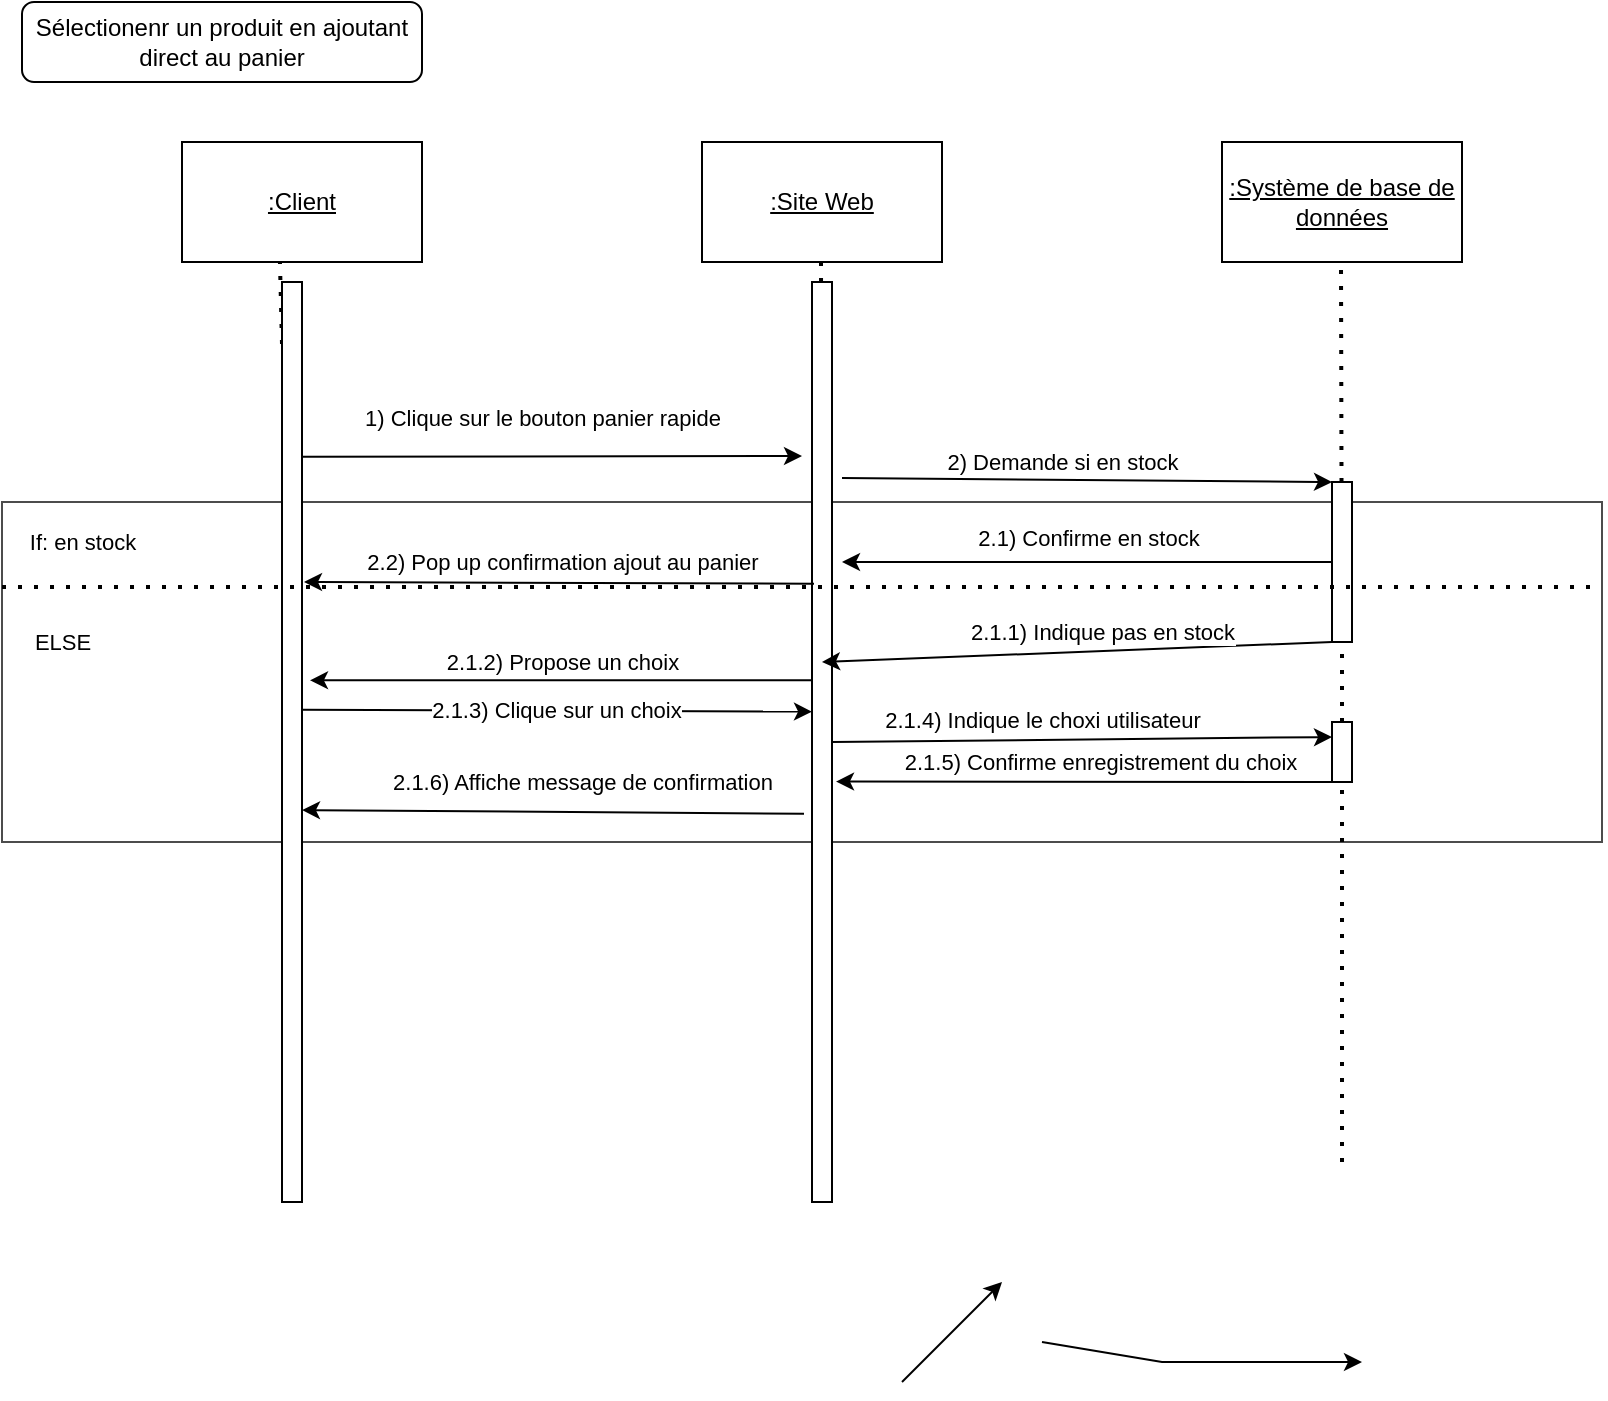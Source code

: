<mxfile version="21.4.0" type="github">
  <diagram name="Page-1" id="CqRH3z8H7aDJu9y7aV37">
    <mxGraphModel dx="1434" dy="764" grid="1" gridSize="10" guides="1" tooltips="1" connect="1" arrows="1" fold="1" page="1" pageScale="1" pageWidth="827" pageHeight="1169" math="0" shadow="0">
      <root>
        <mxCell id="0" />
        <mxCell id="1" parent="0" />
        <mxCell id="16BfrSYl4xsDneb--N48-26" value="" style="rounded=0;whiteSpace=wrap;html=1;align=left;opacity=70;" vertex="1" parent="1">
          <mxGeometry x="20" y="340" width="800" height="170" as="geometry" />
        </mxCell>
        <mxCell id="16BfrSYl4xsDneb--N48-1" value="&lt;u&gt;:Client&lt;/u&gt;" style="rounded=0;whiteSpace=wrap;html=1;" vertex="1" parent="1">
          <mxGeometry x="110" y="160" width="120" height="60" as="geometry" />
        </mxCell>
        <mxCell id="16BfrSYl4xsDneb--N48-2" value="&lt;u&gt;:Site Web&lt;/u&gt;" style="rounded=0;whiteSpace=wrap;html=1;" vertex="1" parent="1">
          <mxGeometry x="370" y="160" width="120" height="60" as="geometry" />
        </mxCell>
        <mxCell id="16BfrSYl4xsDneb--N48-3" value="&lt;u&gt;:Système de base de données&lt;/u&gt;" style="rounded=0;whiteSpace=wrap;html=1;" vertex="1" parent="1">
          <mxGeometry x="630" y="160" width="120" height="60" as="geometry" />
        </mxCell>
        <mxCell id="16BfrSYl4xsDneb--N48-4" value="Sélectionenr un produit en ajoutant direct au panier" style="rounded=1;whiteSpace=wrap;html=1;" vertex="1" parent="1">
          <mxGeometry x="30" y="90" width="200" height="40" as="geometry" />
        </mxCell>
        <mxCell id="16BfrSYl4xsDneb--N48-5" value="" style="endArrow=none;dashed=1;html=1;dashPattern=1 3;strokeWidth=2;rounded=0;entryX=0.408;entryY=0.993;entryDx=0;entryDy=0;entryPerimeter=0;" edge="1" parent="1" source="16BfrSYl4xsDneb--N48-8" target="16BfrSYl4xsDneb--N48-1">
          <mxGeometry width="50" height="50" relative="1" as="geometry">
            <mxPoint x="160" y="761.429" as="sourcePoint" />
            <mxPoint x="480" y="350" as="targetPoint" />
          </mxGeometry>
        </mxCell>
        <mxCell id="16BfrSYl4xsDneb--N48-6" value="" style="endArrow=none;dashed=1;html=1;dashPattern=1 3;strokeWidth=2;rounded=0;entryX=0.408;entryY=0.993;entryDx=0;entryDy=0;entryPerimeter=0;" edge="1" parent="1" source="16BfrSYl4xsDneb--N48-10">
          <mxGeometry width="50" height="50" relative="1" as="geometry">
            <mxPoint x="430.5" y="761.429" as="sourcePoint" />
            <mxPoint x="429.5" y="220" as="targetPoint" />
          </mxGeometry>
        </mxCell>
        <mxCell id="16BfrSYl4xsDneb--N48-7" value="" style="endArrow=none;dashed=1;html=1;dashPattern=1 3;strokeWidth=2;rounded=0;entryX=0.408;entryY=0.993;entryDx=0;entryDy=0;entryPerimeter=0;" edge="1" parent="1">
          <mxGeometry width="50" height="50" relative="1" as="geometry">
            <mxPoint x="689.952" y="410" as="sourcePoint" />
            <mxPoint x="689.5" y="220" as="targetPoint" />
          </mxGeometry>
        </mxCell>
        <mxCell id="16BfrSYl4xsDneb--N48-8" value="" style="rounded=0;whiteSpace=wrap;html=1;" vertex="1" parent="1">
          <mxGeometry x="160" y="230" width="10" height="460" as="geometry" />
        </mxCell>
        <mxCell id="16BfrSYl4xsDneb--N48-9" value="1) Clique sur le bouton panier rapide" style="endArrow=classic;html=1;rounded=0;exitX=0.971;exitY=0.19;exitDx=0;exitDy=0;exitPerimeter=0;" edge="1" parent="1" source="16BfrSYl4xsDneb--N48-8">
          <mxGeometry x="-0.04" y="19" width="50" height="50" relative="1" as="geometry">
            <mxPoint x="430" y="380" as="sourcePoint" />
            <mxPoint x="420" y="317" as="targetPoint" />
            <mxPoint as="offset" />
          </mxGeometry>
        </mxCell>
        <mxCell id="16BfrSYl4xsDneb--N48-10" value="" style="rounded=0;whiteSpace=wrap;html=1;" vertex="1" parent="1">
          <mxGeometry x="425" y="230" width="10" height="460" as="geometry" />
        </mxCell>
        <mxCell id="16BfrSYl4xsDneb--N48-16" value="" style="rounded=0;whiteSpace=wrap;html=1;" vertex="1" parent="1">
          <mxGeometry x="685" y="330" width="10" height="80" as="geometry" />
        </mxCell>
        <mxCell id="16BfrSYl4xsDneb--N48-23" value="" style="endArrow=classic;html=1;rounded=0;entryX=0;entryY=0;entryDx=0;entryDy=0;exitX=1.5;exitY=0.213;exitDx=0;exitDy=0;exitPerimeter=0;" edge="1" parent="1" source="16BfrSYl4xsDneb--N48-10" target="16BfrSYl4xsDneb--N48-16">
          <mxGeometry width="50" height="50" relative="1" as="geometry">
            <mxPoint x="390" y="420" as="sourcePoint" />
            <mxPoint x="680" y="320" as="targetPoint" />
          </mxGeometry>
        </mxCell>
        <mxCell id="16BfrSYl4xsDneb--N48-25" value="2) Demande si en stock" style="edgeLabel;html=1;align=center;verticalAlign=middle;resizable=0;points=[];" vertex="1" connectable="0" parent="16BfrSYl4xsDneb--N48-23">
          <mxGeometry x="-0.216" relative="1" as="geometry">
            <mxPoint x="14" y="-9" as="offset" />
          </mxGeometry>
        </mxCell>
        <mxCell id="16BfrSYl4xsDneb--N48-27" value="If: en stock" style="endArrow=classic;html=1;rounded=0;" edge="1" parent="1">
          <mxGeometry x="-1" y="625" width="50" height="50" relative="1" as="geometry">
            <mxPoint x="540" y="760" as="sourcePoint" />
            <mxPoint x="700" y="770" as="targetPoint" />
            <Array as="points">
              <mxPoint x="600" y="770" />
            </Array>
            <mxPoint x="-583" y="216" as="offset" />
          </mxGeometry>
        </mxCell>
        <mxCell id="16BfrSYl4xsDneb--N48-28" value="2.1) Confirme en stock" style="endArrow=classic;html=1;rounded=0;exitX=0;exitY=0.5;exitDx=0;exitDy=0;" edge="1" parent="1" source="16BfrSYl4xsDneb--N48-16">
          <mxGeometry x="-0.005" y="-12" width="50" height="50" relative="1" as="geometry">
            <mxPoint x="390" y="420" as="sourcePoint" />
            <mxPoint x="440" y="370" as="targetPoint" />
            <mxPoint as="offset" />
          </mxGeometry>
        </mxCell>
        <mxCell id="16BfrSYl4xsDneb--N48-29" value="2.2) Pop up confirmation ajout au panier" style="endArrow=classic;html=1;rounded=0;entryX=1.1;entryY=0.326;entryDx=0;entryDy=0;entryPerimeter=0;exitX=0.1;exitY=0.328;exitDx=0;exitDy=0;exitPerimeter=0;" edge="1" parent="1" source="16BfrSYl4xsDneb--N48-10" target="16BfrSYl4xsDneb--N48-8">
          <mxGeometry x="-0.011" y="-10" width="50" height="50" relative="1" as="geometry">
            <mxPoint x="390" y="420" as="sourcePoint" />
            <mxPoint x="440" y="370" as="targetPoint" />
            <mxPoint as="offset" />
          </mxGeometry>
        </mxCell>
        <mxCell id="16BfrSYl4xsDneb--N48-30" value="" style="endArrow=none;dashed=1;html=1;dashPattern=1 3;strokeWidth=2;rounded=0;entryX=1;entryY=0.25;entryDx=0;entryDy=0;exitX=0;exitY=0.25;exitDx=0;exitDy=0;" edge="1" parent="1" source="16BfrSYl4xsDneb--N48-26" target="16BfrSYl4xsDneb--N48-26">
          <mxGeometry width="50" height="50" relative="1" as="geometry">
            <mxPoint x="390" y="420" as="sourcePoint" />
            <mxPoint x="440" y="370" as="targetPoint" />
            <Array as="points" />
          </mxGeometry>
        </mxCell>
        <mxCell id="16BfrSYl4xsDneb--N48-31" value="ELSE" style="endArrow=classic;html=1;rounded=0;" edge="1" parent="1">
          <mxGeometry x="-1" y="560" width="50" height="50" relative="1" as="geometry">
            <mxPoint x="470" y="780" as="sourcePoint" />
            <mxPoint x="520" y="730" as="targetPoint" />
            <mxPoint x="-24" y="26" as="offset" />
          </mxGeometry>
        </mxCell>
        <mxCell id="16BfrSYl4xsDneb--N48-33" value="" style="endArrow=none;dashed=1;html=1;dashPattern=1 3;strokeWidth=2;rounded=0;" edge="1" parent="1" source="16BfrSYl4xsDneb--N48-40" target="16BfrSYl4xsDneb--N48-16">
          <mxGeometry width="50" height="50" relative="1" as="geometry">
            <mxPoint x="690" y="670" as="sourcePoint" />
            <mxPoint x="689.08" y="449.72" as="targetPoint" />
          </mxGeometry>
        </mxCell>
        <mxCell id="16BfrSYl4xsDneb--N48-34" value="2.1.1) Indique pas en stock" style="endArrow=classic;html=1;rounded=0;exitX=0;exitY=0;exitDx=0;exitDy=0;" edge="1" parent="1">
          <mxGeometry x="-0.098" y="-10" width="50" height="50" relative="1" as="geometry">
            <mxPoint x="685" y="410" as="sourcePoint" />
            <mxPoint x="430" y="420" as="targetPoint" />
            <mxPoint as="offset" />
          </mxGeometry>
        </mxCell>
        <mxCell id="16BfrSYl4xsDneb--N48-38" value="2.1.2) Propose un choix" style="endArrow=classic;html=1;rounded=0;exitX=0;exitY=0.433;exitDx=0;exitDy=0;exitPerimeter=0;entryX=1.4;entryY=0.433;entryDx=0;entryDy=0;entryPerimeter=0;" edge="1" parent="1" source="16BfrSYl4xsDneb--N48-10" target="16BfrSYl4xsDneb--N48-8">
          <mxGeometry x="-0.004" y="-9" width="50" height="50" relative="1" as="geometry">
            <mxPoint x="390" y="420" as="sourcePoint" />
            <mxPoint x="440" y="370" as="targetPoint" />
            <mxPoint as="offset" />
          </mxGeometry>
        </mxCell>
        <mxCell id="16BfrSYl4xsDneb--N48-39" value="2.1.3) Clique sur un choix" style="endArrow=classic;html=1;rounded=0;entryX=0;entryY=0.467;entryDx=0;entryDy=0;entryPerimeter=0;exitX=1;exitY=0.465;exitDx=0;exitDy=0;exitPerimeter=0;" edge="1" parent="1" source="16BfrSYl4xsDneb--N48-8" target="16BfrSYl4xsDneb--N48-10">
          <mxGeometry width="50" height="50" relative="1" as="geometry">
            <mxPoint x="390" y="420" as="sourcePoint" />
            <mxPoint x="440" y="370" as="targetPoint" />
          </mxGeometry>
        </mxCell>
        <mxCell id="16BfrSYl4xsDneb--N48-41" value="" style="endArrow=none;dashed=1;html=1;dashPattern=1 3;strokeWidth=2;rounded=0;" edge="1" parent="1" target="16BfrSYl4xsDneb--N48-40">
          <mxGeometry width="50" height="50" relative="1" as="geometry">
            <mxPoint x="690" y="670" as="sourcePoint" />
            <mxPoint x="690" y="410" as="targetPoint" />
          </mxGeometry>
        </mxCell>
        <mxCell id="16BfrSYl4xsDneb--N48-40" value="" style="rounded=0;whiteSpace=wrap;html=1;" vertex="1" parent="1">
          <mxGeometry x="685" y="450" width="10" height="30" as="geometry" />
        </mxCell>
        <mxCell id="16BfrSYl4xsDneb--N48-42" value="" style="endArrow=classic;html=1;rounded=0;entryX=0;entryY=0.25;entryDx=0;entryDy=0;exitX=1;exitY=0.5;exitDx=0;exitDy=0;" edge="1" parent="1" source="16BfrSYl4xsDneb--N48-10" target="16BfrSYl4xsDneb--N48-40">
          <mxGeometry width="50" height="50" relative="1" as="geometry">
            <mxPoint x="390" y="420" as="sourcePoint" />
            <mxPoint x="440" y="370" as="targetPoint" />
          </mxGeometry>
        </mxCell>
        <mxCell id="16BfrSYl4xsDneb--N48-43" value="2.1.4) Indique le choxi utilisateur" style="edgeLabel;html=1;align=center;verticalAlign=middle;resizable=0;points=[];" vertex="1" connectable="0" parent="16BfrSYl4xsDneb--N48-42">
          <mxGeometry x="-0.448" y="-1" relative="1" as="geometry">
            <mxPoint x="36" y="-12" as="offset" />
          </mxGeometry>
        </mxCell>
        <mxCell id="16BfrSYl4xsDneb--N48-44" value="2.1.5) Confirme enregistrement du choix" style="endArrow=classic;html=1;rounded=0;exitX=0;exitY=1;exitDx=0;exitDy=0;entryX=1.2;entryY=0.543;entryDx=0;entryDy=0;entryPerimeter=0;" edge="1" parent="1" source="16BfrSYl4xsDneb--N48-40" target="16BfrSYl4xsDneb--N48-10">
          <mxGeometry x="-0.061" y="-10" width="50" height="50" relative="1" as="geometry">
            <mxPoint x="390" y="420" as="sourcePoint" />
            <mxPoint x="440" y="480" as="targetPoint" />
            <mxPoint as="offset" />
          </mxGeometry>
        </mxCell>
        <mxCell id="16BfrSYl4xsDneb--N48-45" value="2.1.6) Affiche message de confirmation" style="endArrow=classic;html=1;rounded=0;exitX=-0.4;exitY=0.578;exitDx=0;exitDy=0;exitPerimeter=0;entryX=1;entryY=0.574;entryDx=0;entryDy=0;entryPerimeter=0;" edge="1" parent="1" source="16BfrSYl4xsDneb--N48-10" target="16BfrSYl4xsDneb--N48-8">
          <mxGeometry x="-0.115" y="-15" width="50" height="50" relative="1" as="geometry">
            <mxPoint x="390" y="420" as="sourcePoint" />
            <mxPoint x="440" y="370" as="targetPoint" />
            <mxPoint as="offset" />
          </mxGeometry>
        </mxCell>
      </root>
    </mxGraphModel>
  </diagram>
</mxfile>
